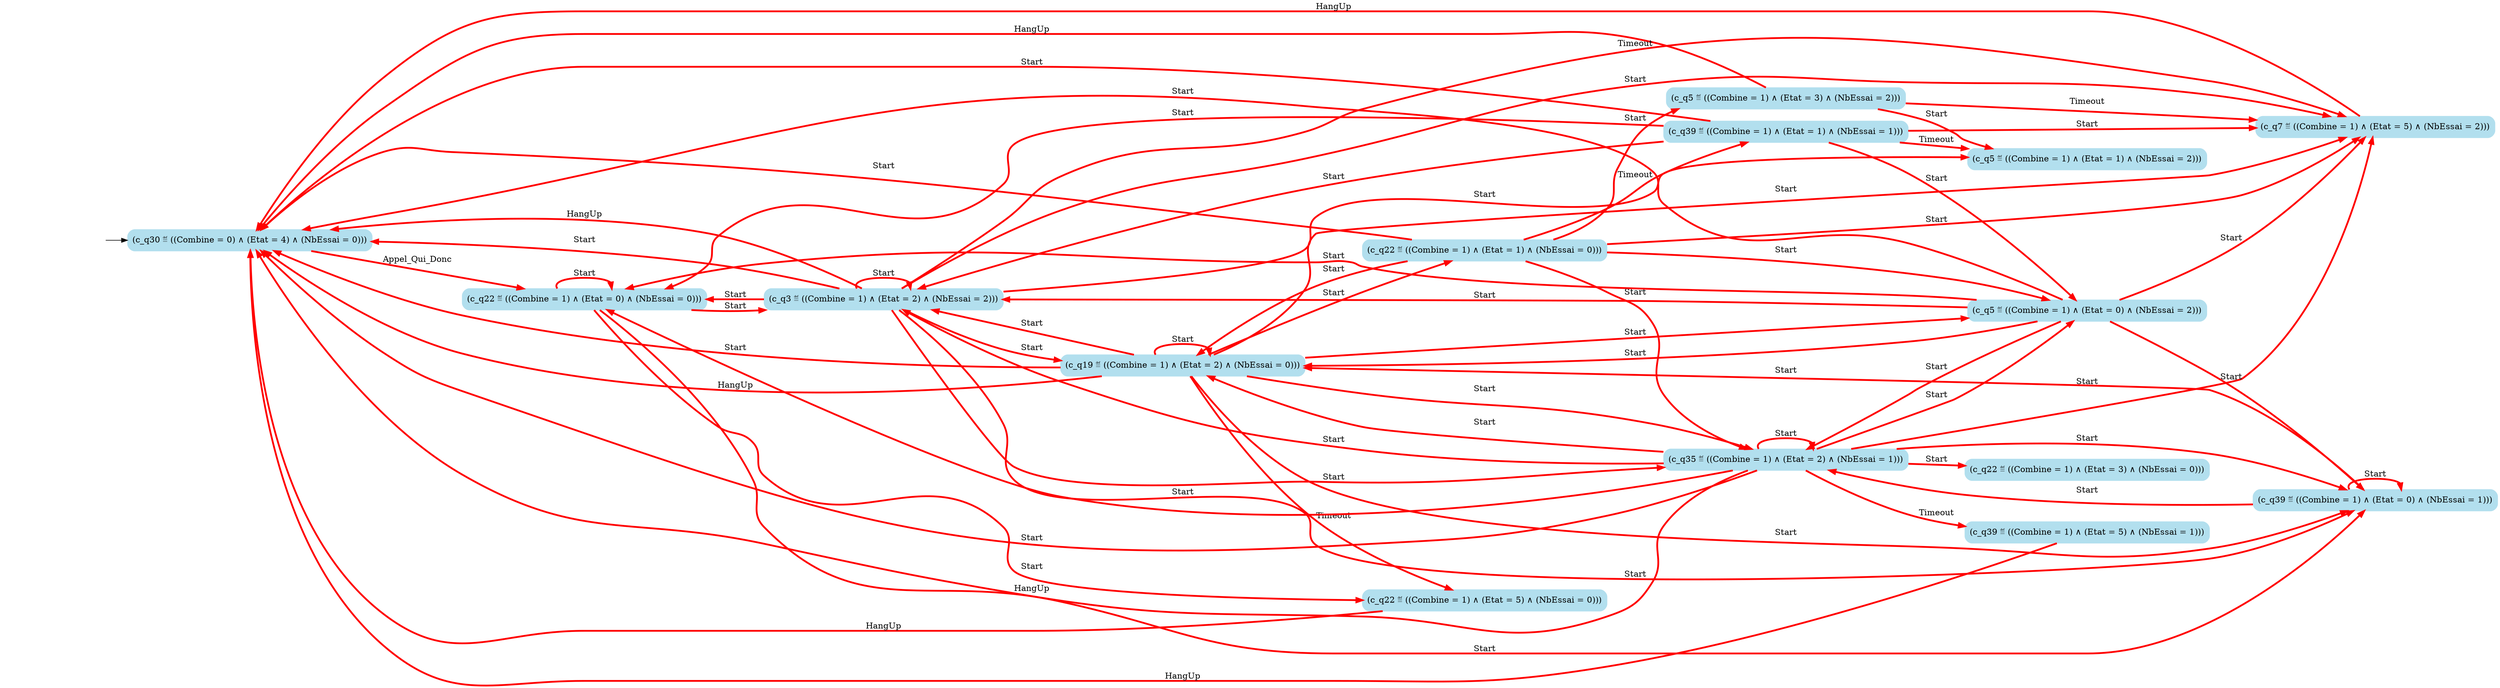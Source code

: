 digraph G {

	rankdir = LR;

	start_c_q30_127[style=invisible];

	node[shape=box, style="rounded, filled", color=lightblue2];

	c_q5_71[label="(c_q5 ≝ ((Combine = 1) ∧ (Etat = 3) ∧ (NbEssai = 2)))"];
	c_q5_117[label="(c_q5 ≝ ((Combine = 1) ∧ (Etat = 1) ∧ (NbEssai = 2)))"];
	c_q22_80[label="(c_q22 ≝ ((Combine = 1) ∧ (Etat = 5) ∧ (NbEssai = 0)))"];
	c_q39_126[label="(c_q39 ≝ ((Combine = 1) ∧ (Etat = 5) ∧ (NbEssai = 1)))"];
	c_q19_121[label="(c_q19 ≝ ((Combine = 1) ∧ (Etat = 2) ∧ (NbEssai = 0)))"];
	c_q39_124[label="(c_q39 ≝ ((Combine = 1) ∧ (Etat = 1) ∧ (NbEssai = 1)))"];
	c_q35_129[label="(c_q35 ≝ ((Combine = 1) ∧ (Etat = 2) ∧ (NbEssai = 1)))"];
	c_q3_113[label="(c_q3 ≝ ((Combine = 1) ∧ (Etat = 2) ∧ (NbEssai = 2)))"];
	c_q22_86[label="(c_q22 ≝ ((Combine = 1) ∧ (Etat = 1) ∧ (NbEssai = 0)))"];
	c_q22_123[label="(c_q22 ≝ ((Combine = 1) ∧ (Etat = 0) ∧ (NbEssai = 0)))"];
	c_q39_128[label="(c_q39 ≝ ((Combine = 1) ∧ (Etat = 0) ∧ (NbEssai = 1)))"];
	c_q22_99[label="(c_q22 ≝ ((Combine = 1) ∧ (Etat = 3) ∧ (NbEssai = 0)))"];
	c_q5_115[label="(c_q5 ≝ ((Combine = 1) ∧ (Etat = 0) ∧ (NbEssai = 2)))"];
	c_q7_119[label="(c_q7 ≝ ((Combine = 1) ∧ (Etat = 5) ∧ (NbEssai = 2)))"];
	c_q30_127[label="(c_q30 ≝ ((Combine = 0) ∧ (Etat = 4) ∧ (NbEssai = 0)))"];

	start_c_q30_127 -> c_q30_127;
	c_q30_127 -> c_q22_123[label="Appel_Qui_Donc", penwidth=3, color=red];
	c_q3_113 -> c_q3_113[label="Start", penwidth=3, color=red];
	c_q3_113 -> c_q5_117[label="Start", penwidth=3, color=red];
	c_q3_113 -> c_q7_119[label="Start", penwidth=3, color=red];
	c_q3_113 -> c_q7_119[label="Timeout", penwidth=3, color=red];
	c_q3_113 -> c_q19_121[label="Start", penwidth=3, color=red];
	c_q3_113 -> c_q22_123[label="Start", penwidth=3, color=red];
	c_q3_113 -> c_q30_127[label="Start", penwidth=3, color=red];
	c_q3_113 -> c_q30_127[label="HangUp", penwidth=3, color=red];
	c_q3_113 -> c_q35_129[label="Start", penwidth=3, color=red];
	c_q3_113 -> c_q39_128[label="Start", penwidth=3, color=red];
	c_q5_71 -> c_q5_117[label="Start", penwidth=3, color=red];
	c_q5_115 -> c_q3_113[label="Start", penwidth=3, color=red];
	c_q5_115 -> c_q7_119[label="Start", penwidth=3, color=red];
	c_q5_71 -> c_q7_119[label="Timeout", penwidth=3, color=red];
	c_q5_115 -> c_q19_121[label="Start", penwidth=3, color=red];
	c_q5_115 -> c_q22_123[label="Start", penwidth=3, color=red];
	c_q5_115 -> c_q30_127[label="Start", penwidth=3, color=red];
	c_q5_71 -> c_q30_127[label="HangUp", penwidth=3, color=red];
	c_q5_115 -> c_q35_129[label="Start", penwidth=3, color=red];
	c_q5_115 -> c_q39_128[label="Start", penwidth=3, color=red];
	c_q7_119 -> c_q30_127[label="HangUp", penwidth=3, color=red];
	c_q19_121 -> c_q19_121[label="Start", penwidth=3, color=red];
	c_q19_121 -> c_q3_113[label="Start", penwidth=3, color=red];
	c_q19_121 -> c_q5_115[label="Start", penwidth=3, color=red];
	c_q19_121 -> c_q7_119[label="Start", penwidth=3, color=red];
	c_q19_121 -> c_q22_86[label="Start", penwidth=3, color=red];
	c_q19_121 -> c_q22_80[label="Timeout", penwidth=3, color=red];
	c_q19_121 -> c_q30_127[label="Start", penwidth=3, color=red];
	c_q19_121 -> c_q30_127[label="HangUp", penwidth=3, color=red];
	c_q19_121 -> c_q35_129[label="Start", penwidth=3, color=red];
	c_q19_121 -> c_q39_128[label="Start", penwidth=3, color=red];
	c_q22_123 -> c_q22_80[label="Start", penwidth=3, color=red];
	c_q22_123 -> c_q22_123[label="Start", penwidth=3, color=red];
	c_q22_123 -> c_q3_113[label="Start", penwidth=3, color=red];
	c_q22_86 -> c_q5_71[label="Start", penwidth=3, color=red];
	c_q22_86 -> c_q5_115[label="Start", penwidth=3, color=red];
	c_q22_86 -> c_q7_119[label="Start", penwidth=3, color=red];
	c_q22_86 -> c_q19_121[label="Start", penwidth=3, color=red];
	c_q22_86 -> c_q30_127[label="Start", penwidth=3, color=red];
	c_q22_80 -> c_q30_127[label="HangUp", penwidth=3, color=red];
	c_q22_86 -> c_q35_129[label="Start", penwidth=3, color=red];
	c_q22_123 -> c_q39_128[label="Start", penwidth=3, color=red];
	c_q22_86 -> c_q39_124[label="Timeout", penwidth=3, color=red];
	c_q35_129 -> c_q35_129[label="Start", penwidth=3, color=red];
	c_q35_129 -> c_q3_113[label="Start", penwidth=3, color=red];
	c_q35_129 -> c_q5_115[label="Start", penwidth=3, color=red];
	c_q35_129 -> c_q7_119[label="Start", penwidth=3, color=red];
	c_q35_129 -> c_q19_121[label="Start", penwidth=3, color=red];
	c_q35_129 -> c_q22_99[label="Start", penwidth=3, color=red];
	c_q35_129 -> c_q22_123[label="Start", penwidth=3, color=red];
	c_q35_129 -> c_q30_127[label="Start", penwidth=3, color=red];
	c_q35_129 -> c_q30_127[label="HangUp", penwidth=3, color=red];
	c_q35_129 -> c_q39_128[label="Start", penwidth=3, color=red];
	c_q35_129 -> c_q39_126[label="Timeout", penwidth=3, color=red];
	c_q39_128 -> c_q39_128[label="Start", penwidth=3, color=red];
	c_q39_124 -> c_q3_113[label="Start", penwidth=3, color=red];
	c_q39_124 -> c_q5_115[label="Start", penwidth=3, color=red];
	c_q39_124 -> c_q5_117[label="Timeout", penwidth=3, color=red];
	c_q39_124 -> c_q7_119[label="Start", penwidth=3, color=red];
	c_q39_128 -> c_q19_121[label="Start", penwidth=3, color=red];
	c_q39_124 -> c_q22_123[label="Start", penwidth=3, color=red];
	c_q39_124 -> c_q30_127[label="Start", penwidth=3, color=red];
	c_q39_126 -> c_q30_127[label="HangUp", penwidth=3, color=red];
	c_q39_128 -> c_q35_129[label="Start", penwidth=3, color=red];

}